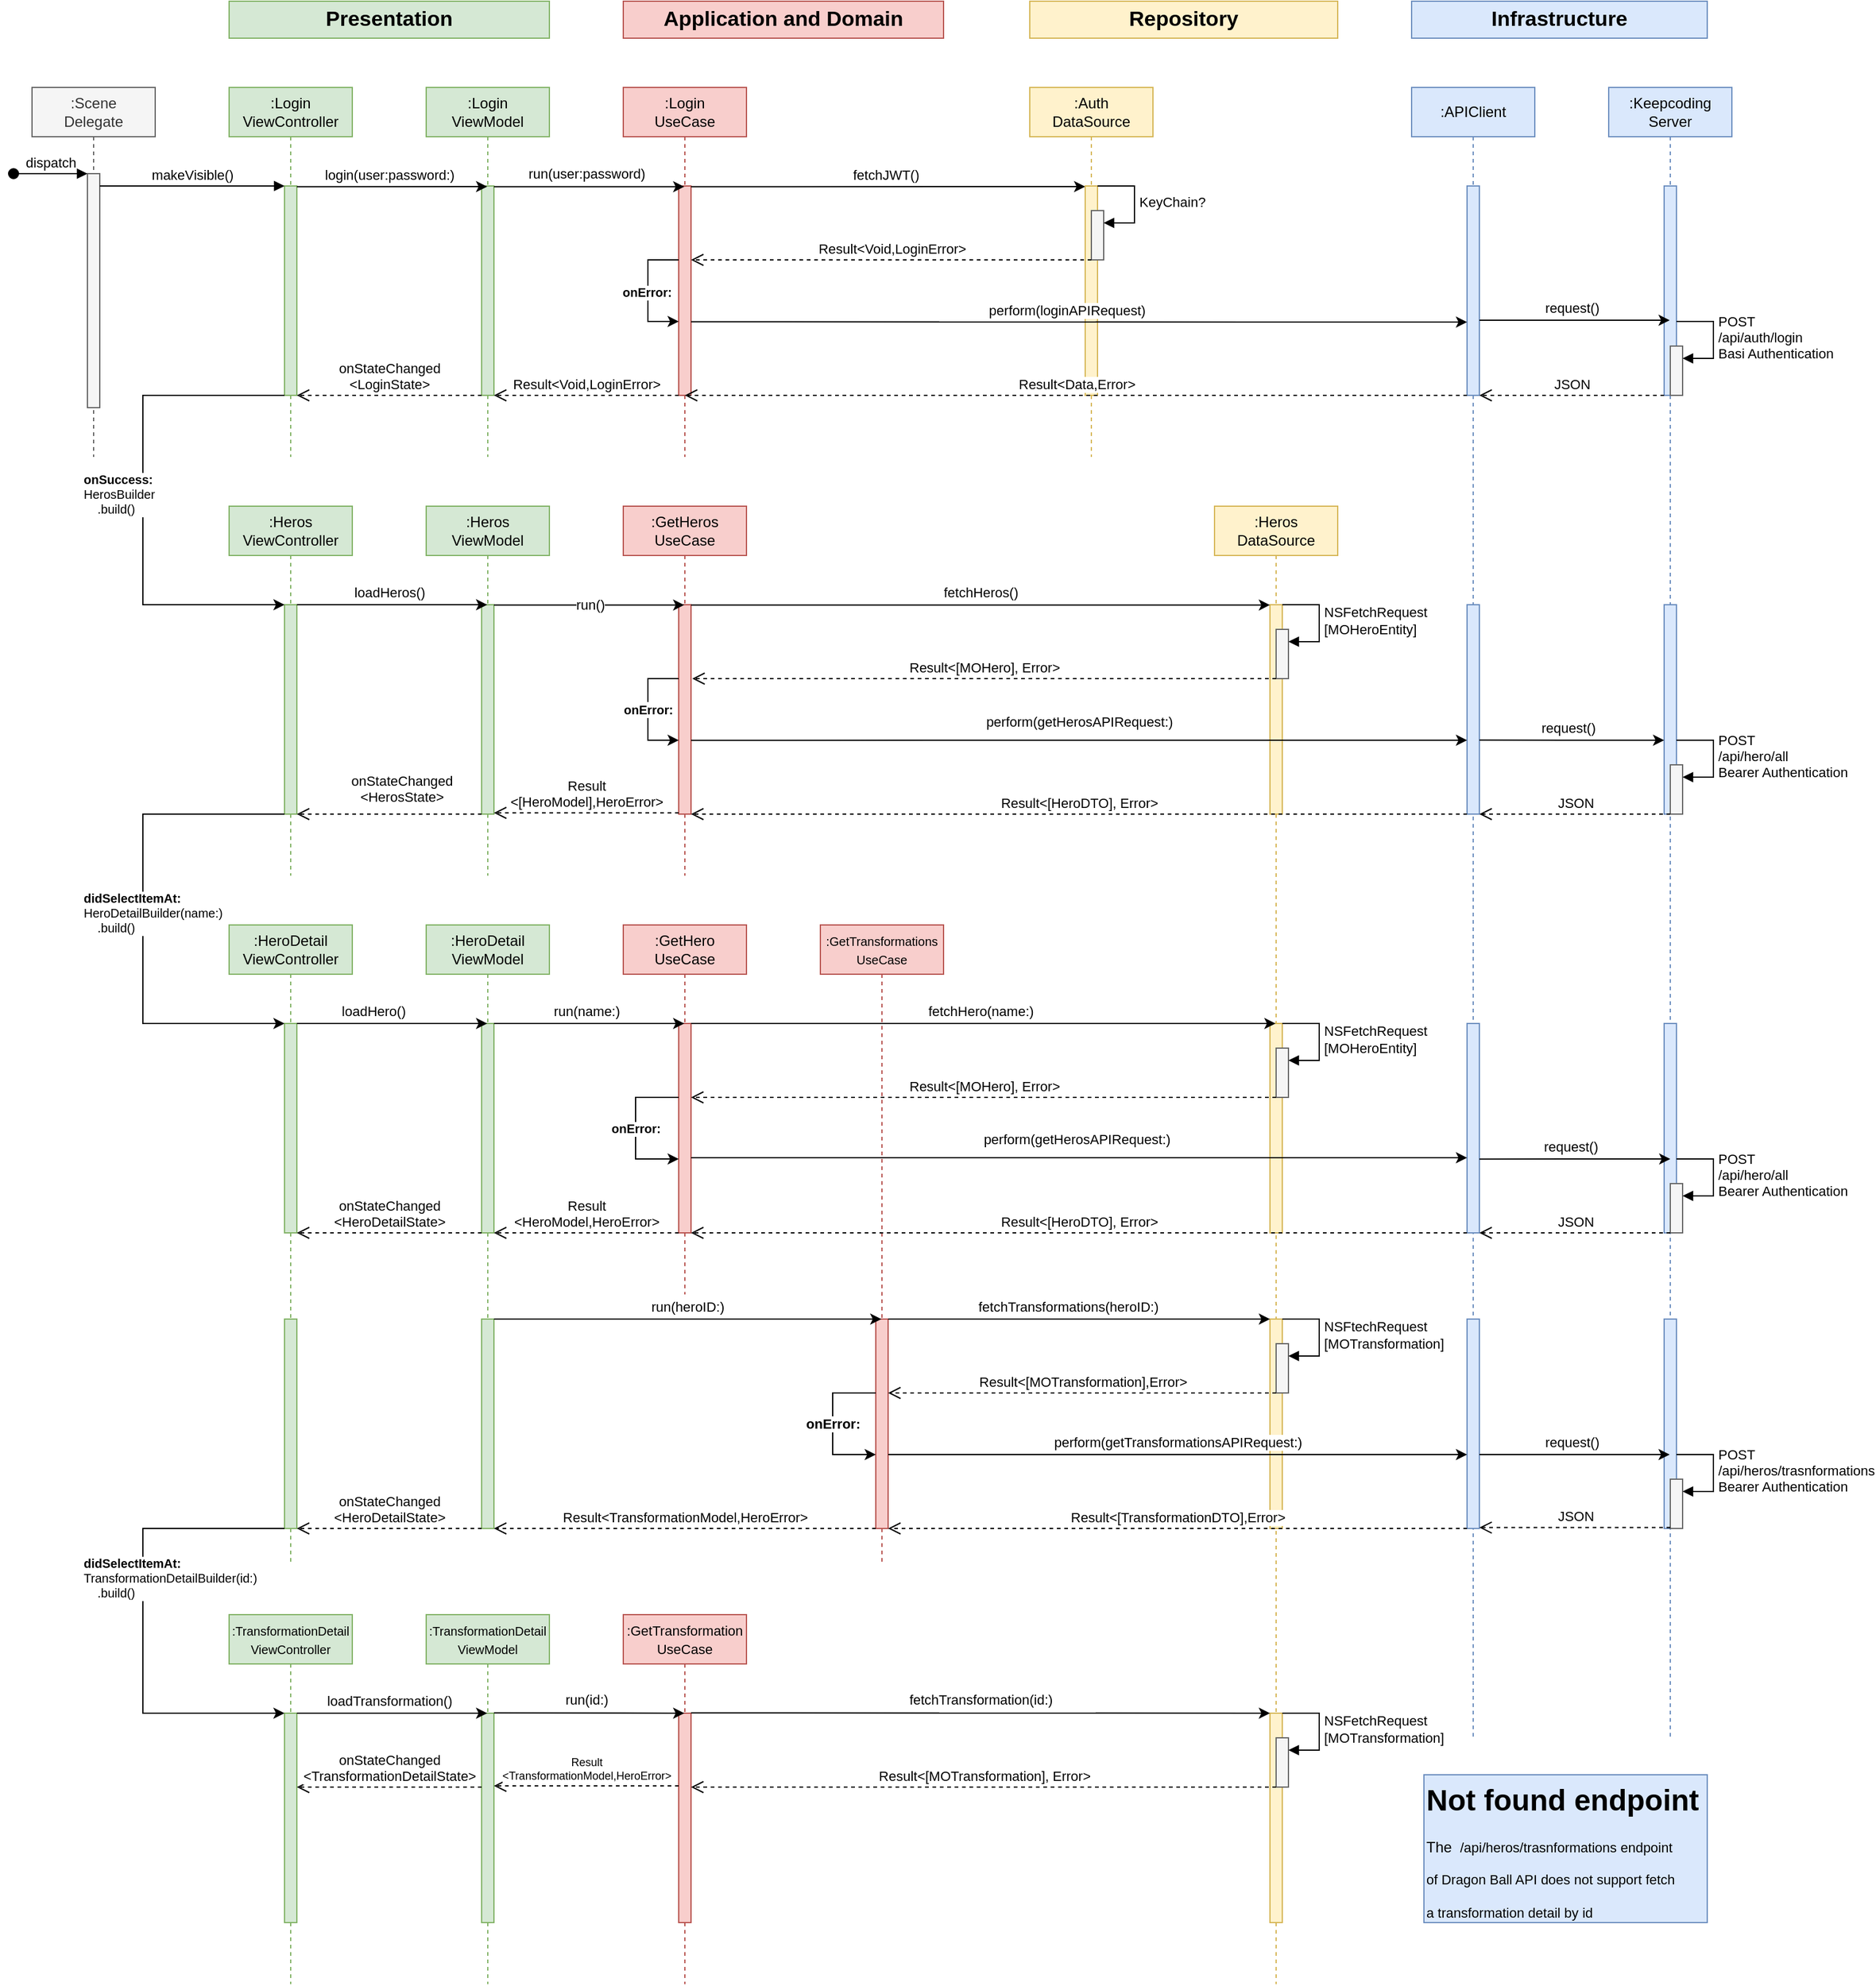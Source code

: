 <mxfile version="26.1.1">
  <diagram name="Page-1" id="2YBvvXClWsGukQMizWep">
    <mxGraphModel dx="2369" dy="1197" grid="1" gridSize="10" guides="1" tooltips="1" connect="1" arrows="1" fold="1" page="1" pageScale="1" pageWidth="850" pageHeight="1100" math="0" shadow="0">
      <root>
        <mxCell id="0" />
        <mxCell id="1" parent="0" />
        <mxCell id="aM9ryv3xv72pqoxQDRHE-1" value=":Scene&lt;div&gt;Delegate&lt;/div&gt;" style="shape=umlLifeline;perimeter=lifelinePerimeter;whiteSpace=wrap;html=1;container=0;dropTarget=0;collapsible=0;recursiveResize=0;outlineConnect=0;portConstraint=eastwest;newEdgeStyle={&quot;edgeStyle&quot;:&quot;elbowEdgeStyle&quot;,&quot;elbow&quot;:&quot;vertical&quot;,&quot;curved&quot;:0,&quot;rounded&quot;:0};fillColor=#f5f5f5;fontColor=#333333;strokeColor=#666666;" parent="1" vertex="1">
          <mxGeometry x="40" y="110" width="100" height="300" as="geometry" />
        </mxCell>
        <mxCell id="aM9ryv3xv72pqoxQDRHE-2" value="" style="html=1;points=[];perimeter=orthogonalPerimeter;outlineConnect=0;targetShapes=umlLifeline;portConstraint=eastwest;newEdgeStyle={&quot;edgeStyle&quot;:&quot;elbowEdgeStyle&quot;,&quot;elbow&quot;:&quot;vertical&quot;,&quot;curved&quot;:0,&quot;rounded&quot;:0};fillColor=#f5f5f5;fontColor=#333333;strokeColor=#666666;" parent="aM9ryv3xv72pqoxQDRHE-1" vertex="1">
          <mxGeometry x="45" y="70" width="10" height="190" as="geometry" />
        </mxCell>
        <mxCell id="aM9ryv3xv72pqoxQDRHE-3" value="dispatch" style="html=1;verticalAlign=bottom;startArrow=oval;endArrow=block;startSize=8;edgeStyle=elbowEdgeStyle;elbow=vertical;curved=0;rounded=0;" parent="aM9ryv3xv72pqoxQDRHE-1" target="aM9ryv3xv72pqoxQDRHE-2" edge="1">
          <mxGeometry relative="1" as="geometry">
            <mxPoint x="-15" y="70" as="sourcePoint" />
          </mxGeometry>
        </mxCell>
        <mxCell id="aM9ryv3xv72pqoxQDRHE-5" value=":Login&lt;div&gt;ViewController&lt;/div&gt;" style="shape=umlLifeline;perimeter=lifelinePerimeter;whiteSpace=wrap;html=1;container=0;dropTarget=0;collapsible=0;recursiveResize=0;outlineConnect=0;portConstraint=eastwest;newEdgeStyle={&quot;edgeStyle&quot;:&quot;elbowEdgeStyle&quot;,&quot;elbow&quot;:&quot;vertical&quot;,&quot;curved&quot;:0,&quot;rounded&quot;:0};fillColor=#d5e8d4;strokeColor=#82b366;" parent="1" vertex="1">
          <mxGeometry x="200" y="110" width="100" height="300" as="geometry" />
        </mxCell>
        <mxCell id="aM9ryv3xv72pqoxQDRHE-6" value="" style="html=1;points=[];perimeter=orthogonalPerimeter;outlineConnect=0;targetShapes=umlLifeline;portConstraint=eastwest;newEdgeStyle={&quot;edgeStyle&quot;:&quot;elbowEdgeStyle&quot;,&quot;elbow&quot;:&quot;vertical&quot;,&quot;curved&quot;:0,&quot;rounded&quot;:0};fillColor=#d5e8d4;strokeColor=#82b366;" parent="aM9ryv3xv72pqoxQDRHE-5" vertex="1">
          <mxGeometry x="45" y="80" width="10" height="170" as="geometry" />
        </mxCell>
        <mxCell id="aM9ryv3xv72pqoxQDRHE-7" value="makeVisible()" style="html=1;verticalAlign=bottom;endArrow=block;edgeStyle=elbowEdgeStyle;elbow=horizontal;curved=0;rounded=0;" parent="1" source="aM9ryv3xv72pqoxQDRHE-2" target="aM9ryv3xv72pqoxQDRHE-6" edge="1">
          <mxGeometry relative="1" as="geometry">
            <mxPoint x="195" y="200" as="sourcePoint" />
            <Array as="points">
              <mxPoint x="180" y="190" />
            </Array>
          </mxGeometry>
        </mxCell>
        <mxCell id="2vcO9atcq3-CdVQeZ948-4" value=":Heros&lt;div&gt;ViewController&lt;/div&gt;" style="shape=umlLifeline;perimeter=lifelinePerimeter;whiteSpace=wrap;html=1;container=0;dropTarget=0;collapsible=0;recursiveResize=0;outlineConnect=0;portConstraint=eastwest;newEdgeStyle={&quot;edgeStyle&quot;:&quot;elbowEdgeStyle&quot;,&quot;elbow&quot;:&quot;vertical&quot;,&quot;curved&quot;:0,&quot;rounded&quot;:0};fillColor=#d5e8d4;strokeColor=#82b366;" parent="1" vertex="1">
          <mxGeometry x="200" y="450" width="100" height="300" as="geometry" />
        </mxCell>
        <mxCell id="2vcO9atcq3-CdVQeZ948-5" value="" style="html=1;points=[];perimeter=orthogonalPerimeter;outlineConnect=0;targetShapes=umlLifeline;portConstraint=eastwest;newEdgeStyle={&quot;edgeStyle&quot;:&quot;elbowEdgeStyle&quot;,&quot;elbow&quot;:&quot;vertical&quot;,&quot;curved&quot;:0,&quot;rounded&quot;:0};fillColor=#d5e8d4;strokeColor=#82b366;" parent="2vcO9atcq3-CdVQeZ948-4" vertex="1">
          <mxGeometry x="45" y="80" width="10" height="170" as="geometry" />
        </mxCell>
        <mxCell id="2vcO9atcq3-CdVQeZ948-6" value=":Hero&lt;span style=&quot;background-color: transparent; color: light-dark(rgb(0, 0, 0), rgb(255, 255, 255));&quot;&gt;Detail&lt;/span&gt;&lt;div&gt;&lt;span style=&quot;background-color: transparent; color: light-dark(rgb(0, 0, 0), rgb(255, 255, 255));&quot;&gt;ViewController&lt;/span&gt;&lt;/div&gt;" style="shape=umlLifeline;perimeter=lifelinePerimeter;whiteSpace=wrap;html=1;container=0;dropTarget=0;collapsible=0;recursiveResize=0;outlineConnect=0;portConstraint=eastwest;newEdgeStyle={&quot;edgeStyle&quot;:&quot;elbowEdgeStyle&quot;,&quot;elbow&quot;:&quot;vertical&quot;,&quot;curved&quot;:0,&quot;rounded&quot;:0};fillColor=#d5e8d4;strokeColor=#82b366;" parent="1" vertex="1">
          <mxGeometry x="200" y="790" width="100" height="520" as="geometry" />
        </mxCell>
        <mxCell id="2vcO9atcq3-CdVQeZ948-7" value="" style="html=1;points=[];perimeter=orthogonalPerimeter;outlineConnect=0;targetShapes=umlLifeline;portConstraint=eastwest;newEdgeStyle={&quot;edgeStyle&quot;:&quot;elbowEdgeStyle&quot;,&quot;elbow&quot;:&quot;vertical&quot;,&quot;curved&quot;:0,&quot;rounded&quot;:0};fillColor=#d5e8d4;strokeColor=#82b366;" parent="2vcO9atcq3-CdVQeZ948-6" vertex="1">
          <mxGeometry x="45" y="80" width="10" height="170" as="geometry" />
        </mxCell>
        <mxCell id="2vcO9atcq3-CdVQeZ948-8" value="&lt;font style=&quot;font-size: 10px;&quot;&gt;:Transformation&lt;span style=&quot;background-color: transparent; color: light-dark(rgb(0, 0, 0), rgb(255, 255, 255));&quot;&gt;Detail&lt;/span&gt;&lt;/font&gt;&lt;div&gt;&lt;font style=&quot;font-size: 10px;&quot;&gt;&lt;span style=&quot;background-color: transparent; color: light-dark(rgb(0, 0, 0), rgb(255, 255, 255));&quot;&gt;ViewController&lt;/span&gt;&lt;/font&gt;&lt;/div&gt;" style="shape=umlLifeline;perimeter=lifelinePerimeter;whiteSpace=wrap;html=1;container=0;dropTarget=0;collapsible=0;recursiveResize=0;outlineConnect=0;portConstraint=eastwest;newEdgeStyle={&quot;edgeStyle&quot;:&quot;elbowEdgeStyle&quot;,&quot;elbow&quot;:&quot;vertical&quot;,&quot;curved&quot;:0,&quot;rounded&quot;:0};fillColor=#d5e8d4;strokeColor=#82b366;" parent="1" vertex="1">
          <mxGeometry x="200" y="1350" width="100" height="300" as="geometry" />
        </mxCell>
        <mxCell id="2vcO9atcq3-CdVQeZ948-9" value="" style="html=1;points=[];perimeter=orthogonalPerimeter;outlineConnect=0;targetShapes=umlLifeline;portConstraint=eastwest;newEdgeStyle={&quot;edgeStyle&quot;:&quot;elbowEdgeStyle&quot;,&quot;elbow&quot;:&quot;vertical&quot;,&quot;curved&quot;:0,&quot;rounded&quot;:0};fillColor=#d5e8d4;strokeColor=#82b366;" parent="2vcO9atcq3-CdVQeZ948-8" vertex="1">
          <mxGeometry x="45" y="80" width="10" height="170" as="geometry" />
        </mxCell>
        <mxCell id="2vcO9atcq3-CdVQeZ948-10" value=":Login&lt;div&gt;UseCase&lt;/div&gt;" style="shape=umlLifeline;perimeter=lifelinePerimeter;whiteSpace=wrap;html=1;container=0;dropTarget=0;collapsible=0;recursiveResize=0;outlineConnect=0;portConstraint=eastwest;newEdgeStyle={&quot;edgeStyle&quot;:&quot;elbowEdgeStyle&quot;,&quot;elbow&quot;:&quot;vertical&quot;,&quot;curved&quot;:0,&quot;rounded&quot;:0};fillColor=#f8cecc;strokeColor=#b85450;" parent="1" vertex="1">
          <mxGeometry x="520" y="110" width="100" height="300" as="geometry" />
        </mxCell>
        <mxCell id="2vcO9atcq3-CdVQeZ948-11" value="" style="html=1;points=[];perimeter=orthogonalPerimeter;outlineConnect=0;targetShapes=umlLifeline;portConstraint=eastwest;newEdgeStyle={&quot;edgeStyle&quot;:&quot;elbowEdgeStyle&quot;,&quot;elbow&quot;:&quot;vertical&quot;,&quot;curved&quot;:0,&quot;rounded&quot;:0};fillColor=#f8cecc;strokeColor=#b85450;" parent="2vcO9atcq3-CdVQeZ948-10" vertex="1">
          <mxGeometry x="45" y="80" width="10" height="170" as="geometry" />
        </mxCell>
        <mxCell id="W0oevVWpfDYC1-zcSMYY-26" value="" style="edgeStyle=elbowEdgeStyle;rounded=0;orthogonalLoop=1;jettySize=auto;html=1;elbow=vertical;curved=0;" edge="1" parent="2vcO9atcq3-CdVQeZ948-10" source="2vcO9atcq3-CdVQeZ948-11" target="2vcO9atcq3-CdVQeZ948-11">
          <mxGeometry relative="1" as="geometry">
            <mxPoint x="-70" y="190" as="targetPoint" />
            <Array as="points">
              <mxPoint x="20" y="140" />
            </Array>
          </mxGeometry>
        </mxCell>
        <mxCell id="W0oevVWpfDYC1-zcSMYY-28" value="&lt;b&gt;onError:&lt;/b&gt;" style="edgeLabel;html=1;align=center;verticalAlign=middle;resizable=0;points=[];fontSize=10;" vertex="1" connectable="0" parent="W0oevVWpfDYC1-zcSMYY-26">
          <mxGeometry x="0.266" y="-1" relative="1" as="geometry">
            <mxPoint y="-13" as="offset" />
          </mxGeometry>
        </mxCell>
        <mxCell id="2vcO9atcq3-CdVQeZ948-12" value=":GetHeros&lt;div&gt;UseCase&lt;/div&gt;" style="shape=umlLifeline;perimeter=lifelinePerimeter;whiteSpace=wrap;html=1;container=0;dropTarget=0;collapsible=0;recursiveResize=0;outlineConnect=0;portConstraint=eastwest;newEdgeStyle={&quot;edgeStyle&quot;:&quot;elbowEdgeStyle&quot;,&quot;elbow&quot;:&quot;vertical&quot;,&quot;curved&quot;:0,&quot;rounded&quot;:0};fillColor=#f8cecc;strokeColor=#b85450;" parent="1" vertex="1">
          <mxGeometry x="520" y="450" width="100" height="300" as="geometry" />
        </mxCell>
        <mxCell id="2vcO9atcq3-CdVQeZ948-13" value="" style="html=1;points=[];perimeter=orthogonalPerimeter;outlineConnect=0;targetShapes=umlLifeline;portConstraint=eastwest;newEdgeStyle={&quot;edgeStyle&quot;:&quot;elbowEdgeStyle&quot;,&quot;elbow&quot;:&quot;vertical&quot;,&quot;curved&quot;:0,&quot;rounded&quot;:0};fillColor=#f8cecc;strokeColor=#b85450;" parent="2vcO9atcq3-CdVQeZ948-12" vertex="1">
          <mxGeometry x="45" y="80" width="10" height="170" as="geometry" />
        </mxCell>
        <mxCell id="W0oevVWpfDYC1-zcSMYY-32" value="&lt;font style=&quot;font-size: 10px;&quot;&gt;&lt;b&gt;onError:&lt;/b&gt;&lt;/font&gt;" style="edgeStyle=elbowEdgeStyle;rounded=0;orthogonalLoop=1;jettySize=auto;html=1;elbow=horizontal;curved=0;" edge="1" parent="2vcO9atcq3-CdVQeZ948-12" source="2vcO9atcq3-CdVQeZ948-13" target="2vcO9atcq3-CdVQeZ948-13">
          <mxGeometry relative="1" as="geometry">
            <mxPoint x="-70" y="160" as="targetPoint" />
            <Array as="points">
              <mxPoint x="20" y="140" />
            </Array>
          </mxGeometry>
        </mxCell>
        <mxCell id="2vcO9atcq3-CdVQeZ948-14" value=":GetHero&lt;div&gt;UseCase&lt;/div&gt;" style="shape=umlLifeline;perimeter=lifelinePerimeter;whiteSpace=wrap;html=1;container=0;dropTarget=0;collapsible=0;recursiveResize=0;outlineConnect=0;portConstraint=eastwest;newEdgeStyle={&quot;edgeStyle&quot;:&quot;elbowEdgeStyle&quot;,&quot;elbow&quot;:&quot;vertical&quot;,&quot;curved&quot;:0,&quot;rounded&quot;:0};fillColor=#f8cecc;strokeColor=#b85450;" parent="1" vertex="1">
          <mxGeometry x="520" y="790" width="100" height="300" as="geometry" />
        </mxCell>
        <mxCell id="2vcO9atcq3-CdVQeZ948-15" value="" style="html=1;points=[];perimeter=orthogonalPerimeter;outlineConnect=0;targetShapes=umlLifeline;portConstraint=eastwest;newEdgeStyle={&quot;edgeStyle&quot;:&quot;elbowEdgeStyle&quot;,&quot;elbow&quot;:&quot;vertical&quot;,&quot;curved&quot;:0,&quot;rounded&quot;:0};fillColor=#f8cecc;strokeColor=#b85450;" parent="2vcO9atcq3-CdVQeZ948-14" vertex="1">
          <mxGeometry x="45" y="80" width="10" height="170" as="geometry" />
        </mxCell>
        <mxCell id="W0oevVWpfDYC1-zcSMYY-50" value="onError:" style="edgeStyle=elbowEdgeStyle;rounded=0;orthogonalLoop=1;jettySize=auto;html=1;elbow=vertical;curved=0;fontStyle=1;fontSize=10;" edge="1" parent="2vcO9atcq3-CdVQeZ948-14" source="2vcO9atcq3-CdVQeZ948-15" target="2vcO9atcq3-CdVQeZ948-15">
          <mxGeometry relative="1" as="geometry">
            <mxPoint x="-40" y="165" as="targetPoint" />
            <Array as="points">
              <mxPoint x="10" y="140" />
            </Array>
          </mxGeometry>
        </mxCell>
        <mxCell id="2vcO9atcq3-CdVQeZ948-16" value="&lt;font style=&quot;font-size: 10px;&quot;&gt;:GetTransformations&lt;/font&gt;&lt;div&gt;&lt;font style=&quot;font-size: 10px;&quot;&gt;UseCase&lt;/font&gt;&lt;/div&gt;" style="shape=umlLifeline;perimeter=lifelinePerimeter;whiteSpace=wrap;html=1;container=0;dropTarget=0;collapsible=0;recursiveResize=0;outlineConnect=0;portConstraint=eastwest;newEdgeStyle={&quot;edgeStyle&quot;:&quot;elbowEdgeStyle&quot;,&quot;elbow&quot;:&quot;vertical&quot;,&quot;curved&quot;:0,&quot;rounded&quot;:0};fillColor=#f8cecc;strokeColor=#b85450;" parent="1" vertex="1">
          <mxGeometry x="680" y="790" width="100" height="520" as="geometry" />
        </mxCell>
        <mxCell id="2vcO9atcq3-CdVQeZ948-17" value="" style="html=1;points=[];perimeter=orthogonalPerimeter;outlineConnect=0;targetShapes=umlLifeline;portConstraint=eastwest;newEdgeStyle={&quot;edgeStyle&quot;:&quot;elbowEdgeStyle&quot;,&quot;elbow&quot;:&quot;vertical&quot;,&quot;curved&quot;:0,&quot;rounded&quot;:0};fillColor=#f8cecc;strokeColor=#b85450;" parent="2vcO9atcq3-CdVQeZ948-16" vertex="1">
          <mxGeometry x="45" y="320" width="10" height="170" as="geometry" />
        </mxCell>
        <mxCell id="W0oevVWpfDYC1-zcSMYY-66" value="&lt;b&gt;onError:&lt;/b&gt;" style="edgeStyle=elbowEdgeStyle;rounded=0;orthogonalLoop=1;jettySize=auto;html=1;elbow=horizontal;curved=0;" edge="1" parent="2vcO9atcq3-CdVQeZ948-16" source="2vcO9atcq3-CdVQeZ948-17" target="2vcO9atcq3-CdVQeZ948-17">
          <mxGeometry relative="1" as="geometry">
            <mxPoint x="-35" y="405" as="targetPoint" />
            <Array as="points">
              <mxPoint x="10" y="380" />
            </Array>
          </mxGeometry>
        </mxCell>
        <mxCell id="2vcO9atcq3-CdVQeZ948-18" value="&lt;font style=&quot;font-size: 11px;&quot;&gt;:&lt;font style=&quot;&quot;&gt;GetTransformation&lt;/font&gt;&lt;/font&gt;&lt;div&gt;&lt;font style=&quot;font-size: 11px;&quot;&gt;UseCase&lt;/font&gt;&lt;/div&gt;" style="shape=umlLifeline;perimeter=lifelinePerimeter;whiteSpace=wrap;html=1;container=0;dropTarget=0;collapsible=0;recursiveResize=0;outlineConnect=0;portConstraint=eastwest;newEdgeStyle={&quot;edgeStyle&quot;:&quot;elbowEdgeStyle&quot;,&quot;elbow&quot;:&quot;vertical&quot;,&quot;curved&quot;:0,&quot;rounded&quot;:0};fillColor=#f8cecc;strokeColor=#b85450;" parent="1" vertex="1">
          <mxGeometry x="520" y="1350" width="100" height="300" as="geometry" />
        </mxCell>
        <mxCell id="2vcO9atcq3-CdVQeZ948-19" value="" style="html=1;points=[];perimeter=orthogonalPerimeter;outlineConnect=0;targetShapes=umlLifeline;portConstraint=eastwest;newEdgeStyle={&quot;edgeStyle&quot;:&quot;elbowEdgeStyle&quot;,&quot;elbow&quot;:&quot;vertical&quot;,&quot;curved&quot;:0,&quot;rounded&quot;:0};fillColor=#f8cecc;strokeColor=#b85450;" parent="2vcO9atcq3-CdVQeZ948-18" vertex="1">
          <mxGeometry x="45" y="80" width="10" height="170" as="geometry" />
        </mxCell>
        <mxCell id="2vcO9atcq3-CdVQeZ948-20" value=":Login&lt;div&gt;ViewModel&lt;/div&gt;" style="shape=umlLifeline;perimeter=lifelinePerimeter;whiteSpace=wrap;html=1;container=0;dropTarget=0;collapsible=0;recursiveResize=0;outlineConnect=0;portConstraint=eastwest;newEdgeStyle={&quot;edgeStyle&quot;:&quot;elbowEdgeStyle&quot;,&quot;elbow&quot;:&quot;vertical&quot;,&quot;curved&quot;:0,&quot;rounded&quot;:0};fillColor=#d5e8d4;strokeColor=#82b366;" parent="1" vertex="1">
          <mxGeometry x="360" y="110" width="100" height="300" as="geometry" />
        </mxCell>
        <mxCell id="2vcO9atcq3-CdVQeZ948-21" value="" style="html=1;points=[];perimeter=orthogonalPerimeter;outlineConnect=0;targetShapes=umlLifeline;portConstraint=eastwest;newEdgeStyle={&quot;edgeStyle&quot;:&quot;elbowEdgeStyle&quot;,&quot;elbow&quot;:&quot;vertical&quot;,&quot;curved&quot;:0,&quot;rounded&quot;:0};fillColor=#d5e8d4;strokeColor=#82b366;" parent="2vcO9atcq3-CdVQeZ948-20" vertex="1">
          <mxGeometry x="45" y="80" width="10" height="170" as="geometry" />
        </mxCell>
        <mxCell id="2vcO9atcq3-CdVQeZ948-24" value=":Keepcoding&lt;br&gt;&lt;div&gt;Server&lt;/div&gt;" style="shape=umlLifeline;perimeter=lifelinePerimeter;whiteSpace=wrap;html=1;container=0;dropTarget=0;collapsible=0;recursiveResize=0;outlineConnect=0;portConstraint=eastwest;newEdgeStyle={&quot;edgeStyle&quot;:&quot;elbowEdgeStyle&quot;,&quot;elbow&quot;:&quot;vertical&quot;,&quot;curved&quot;:0,&quot;rounded&quot;:0};fillColor=#dae8fc;strokeColor=#6c8ebf;" parent="1" vertex="1">
          <mxGeometry x="1320" y="110" width="100" height="1340" as="geometry" />
        </mxCell>
        <mxCell id="2vcO9atcq3-CdVQeZ948-25" value="" style="html=1;points=[];perimeter=orthogonalPerimeter;outlineConnect=0;targetShapes=umlLifeline;portConstraint=eastwest;newEdgeStyle={&quot;edgeStyle&quot;:&quot;elbowEdgeStyle&quot;,&quot;elbow&quot;:&quot;vertical&quot;,&quot;curved&quot;:0,&quot;rounded&quot;:0};fillColor=#dae8fc;strokeColor=#6c8ebf;" parent="2vcO9atcq3-CdVQeZ948-24" vertex="1">
          <mxGeometry x="45" y="80" width="10" height="170" as="geometry" />
        </mxCell>
        <mxCell id="2vcO9atcq3-CdVQeZ948-62" value="" style="html=1;points=[[0,0,0,0,5],[0,1,0,0,-5],[1,0,0,0,5],[1,1,0,0,-5]];perimeter=orthogonalPerimeter;outlineConnect=0;targetShapes=umlLifeline;portConstraint=eastwest;newEdgeStyle={&quot;curved&quot;:0,&quot;rounded&quot;:0};fillColor=#f5f5f5;strokeColor=#666666;fontColor=#333333;" parent="2vcO9atcq3-CdVQeZ948-24" vertex="1">
          <mxGeometry x="50" y="210" width="10" height="40" as="geometry" />
        </mxCell>
        <mxCell id="2vcO9atcq3-CdVQeZ948-63" value="POST&lt;div&gt;/api/auth/login&lt;/div&gt;&lt;div&gt;Basi Authentication&lt;/div&gt;" style="html=1;align=left;spacingLeft=2;endArrow=block;rounded=0;edgeStyle=orthogonalEdgeStyle;curved=0;rounded=0;" parent="2vcO9atcq3-CdVQeZ948-24" target="2vcO9atcq3-CdVQeZ948-62" edge="1">
          <mxGeometry relative="1" as="geometry">
            <mxPoint x="55" y="190" as="sourcePoint" />
            <Array as="points">
              <mxPoint x="85" y="220" />
            </Array>
          </mxGeometry>
        </mxCell>
        <mxCell id="2vcO9atcq3-CdVQeZ948-87" value="" style="html=1;points=[];perimeter=orthogonalPerimeter;outlineConnect=0;targetShapes=umlLifeline;portConstraint=eastwest;newEdgeStyle={&quot;edgeStyle&quot;:&quot;elbowEdgeStyle&quot;,&quot;elbow&quot;:&quot;vertical&quot;,&quot;curved&quot;:0,&quot;rounded&quot;:0};fillColor=#dae8fc;strokeColor=#6c8ebf;" parent="2vcO9atcq3-CdVQeZ948-24" vertex="1">
          <mxGeometry x="45" y="420" width="10" height="170" as="geometry" />
        </mxCell>
        <mxCell id="2vcO9atcq3-CdVQeZ948-84" value="" style="html=1;points=[[0,0,0,0,5],[0,1,0,0,-5],[1,0,0,0,5],[1,1,0,0,-5]];perimeter=orthogonalPerimeter;outlineConnect=0;targetShapes=umlLifeline;portConstraint=eastwest;newEdgeStyle={&quot;curved&quot;:0,&quot;rounded&quot;:0};fillColor=#f5f5f5;fontColor=#333333;strokeColor=#666666;" parent="2vcO9atcq3-CdVQeZ948-24" vertex="1">
          <mxGeometry x="50" y="550" width="10" height="40" as="geometry" />
        </mxCell>
        <mxCell id="2vcO9atcq3-CdVQeZ948-85" value="POST&lt;div&gt;/api/hero/all&lt;/div&gt;&lt;div&gt;Bearer Authentication&lt;/div&gt;" style="html=1;align=left;spacingLeft=2;endArrow=block;rounded=0;edgeStyle=orthogonalEdgeStyle;curved=0;rounded=0;" parent="2vcO9atcq3-CdVQeZ948-24" target="2vcO9atcq3-CdVQeZ948-84" edge="1">
          <mxGeometry relative="1" as="geometry">
            <mxPoint x="55" y="530" as="sourcePoint" />
            <Array as="points">
              <mxPoint x="85" y="560" />
            </Array>
          </mxGeometry>
        </mxCell>
        <mxCell id="W0oevVWpfDYC1-zcSMYY-36" value="" style="html=1;points=[];perimeter=orthogonalPerimeter;outlineConnect=0;targetShapes=umlLifeline;portConstraint=eastwest;newEdgeStyle={&quot;edgeStyle&quot;:&quot;elbowEdgeStyle&quot;,&quot;elbow&quot;:&quot;vertical&quot;,&quot;curved&quot;:0,&quot;rounded&quot;:0};fillColor=#dae8fc;strokeColor=#6c8ebf;" vertex="1" parent="2vcO9atcq3-CdVQeZ948-24">
          <mxGeometry x="45" y="760" width="10" height="170" as="geometry" />
        </mxCell>
        <mxCell id="W0oevVWpfDYC1-zcSMYY-37" value="" style="html=1;points=[[0,0,0,0,5],[0,1,0,0,-5],[1,0,0,0,5],[1,1,0,0,-5]];perimeter=orthogonalPerimeter;outlineConnect=0;targetShapes=umlLifeline;portConstraint=eastwest;newEdgeStyle={&quot;curved&quot;:0,&quot;rounded&quot;:0};fillColor=#f5f5f5;fontColor=#333333;strokeColor=#666666;" vertex="1" parent="2vcO9atcq3-CdVQeZ948-24">
          <mxGeometry x="50" y="890" width="10" height="40" as="geometry" />
        </mxCell>
        <mxCell id="W0oevVWpfDYC1-zcSMYY-38" value="POST&lt;div&gt;/api/hero/all&lt;/div&gt;&lt;div&gt;Bearer Authentication&lt;/div&gt;" style="html=1;align=left;spacingLeft=2;endArrow=block;rounded=0;edgeStyle=orthogonalEdgeStyle;curved=0;rounded=0;" edge="1" target="W0oevVWpfDYC1-zcSMYY-37" parent="2vcO9atcq3-CdVQeZ948-24">
          <mxGeometry relative="1" as="geometry">
            <mxPoint x="55" y="870" as="sourcePoint" />
            <Array as="points">
              <mxPoint x="85" y="900" />
            </Array>
          </mxGeometry>
        </mxCell>
        <mxCell id="W0oevVWpfDYC1-zcSMYY-68" value="" style="html=1;points=[];perimeter=orthogonalPerimeter;outlineConnect=0;targetShapes=umlLifeline;portConstraint=eastwest;newEdgeStyle={&quot;edgeStyle&quot;:&quot;elbowEdgeStyle&quot;,&quot;elbow&quot;:&quot;vertical&quot;,&quot;curved&quot;:0,&quot;rounded&quot;:0};fillColor=#dae8fc;strokeColor=#6c8ebf;" vertex="1" parent="2vcO9atcq3-CdVQeZ948-24">
          <mxGeometry x="45" y="1000" width="10" height="170" as="geometry" />
        </mxCell>
        <mxCell id="W0oevVWpfDYC1-zcSMYY-69" value="" style="html=1;points=[[0,0,0,0,5],[0,1,0,0,-5],[1,0,0,0,5],[1,1,0,0,-5]];perimeter=orthogonalPerimeter;outlineConnect=0;targetShapes=umlLifeline;portConstraint=eastwest;newEdgeStyle={&quot;curved&quot;:0,&quot;rounded&quot;:0};fillColor=#f5f5f5;fontColor=#333333;strokeColor=#666666;" vertex="1" parent="2vcO9atcq3-CdVQeZ948-24">
          <mxGeometry x="50" y="1130" width="10" height="40" as="geometry" />
        </mxCell>
        <mxCell id="W0oevVWpfDYC1-zcSMYY-70" value="POST&lt;div&gt;/api/heros/trasnformations&lt;/div&gt;&lt;div&gt;Bearer Authentication&lt;/div&gt;" style="html=1;align=left;spacingLeft=2;endArrow=block;rounded=0;edgeStyle=orthogonalEdgeStyle;curved=0;rounded=0;" edge="1" target="W0oevVWpfDYC1-zcSMYY-69" parent="2vcO9atcq3-CdVQeZ948-24">
          <mxGeometry relative="1" as="geometry">
            <mxPoint x="55" y="1110" as="sourcePoint" />
            <Array as="points">
              <mxPoint x="85" y="1140" />
            </Array>
          </mxGeometry>
        </mxCell>
        <mxCell id="2vcO9atcq3-CdVQeZ948-26" value=":Heros&lt;div&gt;ViewModel&lt;/div&gt;" style="shape=umlLifeline;perimeter=lifelinePerimeter;whiteSpace=wrap;html=1;container=0;dropTarget=0;collapsible=0;recursiveResize=0;outlineConnect=0;portConstraint=eastwest;newEdgeStyle={&quot;edgeStyle&quot;:&quot;elbowEdgeStyle&quot;,&quot;elbow&quot;:&quot;vertical&quot;,&quot;curved&quot;:0,&quot;rounded&quot;:0};fillColor=#d5e8d4;strokeColor=#82b366;" parent="1" vertex="1">
          <mxGeometry x="360" y="450" width="100" height="300" as="geometry" />
        </mxCell>
        <mxCell id="2vcO9atcq3-CdVQeZ948-27" value="" style="html=1;points=[];perimeter=orthogonalPerimeter;outlineConnect=0;targetShapes=umlLifeline;portConstraint=eastwest;newEdgeStyle={&quot;edgeStyle&quot;:&quot;elbowEdgeStyle&quot;,&quot;elbow&quot;:&quot;vertical&quot;,&quot;curved&quot;:0,&quot;rounded&quot;:0};fillColor=#d5e8d4;strokeColor=#82b366;" parent="2vcO9atcq3-CdVQeZ948-26" vertex="1">
          <mxGeometry x="45" y="80" width="10" height="170" as="geometry" />
        </mxCell>
        <mxCell id="2vcO9atcq3-CdVQeZ948-30" value=":Hero&lt;span style=&quot;background-color: transparent; color: light-dark(rgb(0, 0, 0), rgb(255, 255, 255));&quot;&gt;Detail&lt;/span&gt;&lt;div&gt;&lt;span style=&quot;background-color: transparent; color: light-dark(rgb(0, 0, 0), rgb(255, 255, 255));&quot;&gt;ViewModel&lt;/span&gt;&lt;/div&gt;" style="shape=umlLifeline;perimeter=lifelinePerimeter;whiteSpace=wrap;html=1;container=0;dropTarget=0;collapsible=0;recursiveResize=0;outlineConnect=0;portConstraint=eastwest;newEdgeStyle={&quot;edgeStyle&quot;:&quot;elbowEdgeStyle&quot;,&quot;elbow&quot;:&quot;vertical&quot;,&quot;curved&quot;:0,&quot;rounded&quot;:0};fillColor=#d5e8d4;strokeColor=#82b366;" parent="1" vertex="1">
          <mxGeometry x="360" y="790" width="100" height="490" as="geometry" />
        </mxCell>
        <mxCell id="2vcO9atcq3-CdVQeZ948-31" value="" style="html=1;points=[];perimeter=orthogonalPerimeter;outlineConnect=0;targetShapes=umlLifeline;portConstraint=eastwest;newEdgeStyle={&quot;edgeStyle&quot;:&quot;elbowEdgeStyle&quot;,&quot;elbow&quot;:&quot;vertical&quot;,&quot;curved&quot;:0,&quot;rounded&quot;:0};fillColor=#d5e8d4;strokeColor=#82b366;" parent="2vcO9atcq3-CdVQeZ948-30" vertex="1">
          <mxGeometry x="45" y="80" width="10" height="170" as="geometry" />
        </mxCell>
        <mxCell id="W0oevVWpfDYC1-zcSMYY-53" value="" style="html=1;points=[];perimeter=orthogonalPerimeter;outlineConnect=0;targetShapes=umlLifeline;portConstraint=eastwest;newEdgeStyle={&quot;edgeStyle&quot;:&quot;elbowEdgeStyle&quot;,&quot;elbow&quot;:&quot;vertical&quot;,&quot;curved&quot;:0,&quot;rounded&quot;:0};fillColor=#d5e8d4;strokeColor=#82b366;" vertex="1" parent="2vcO9atcq3-CdVQeZ948-30">
          <mxGeometry x="45" y="320" width="10" height="170" as="geometry" />
        </mxCell>
        <mxCell id="2vcO9atcq3-CdVQeZ948-32" value="&lt;font style=&quot;font-size: 10px;&quot;&gt;:Transformation&lt;span style=&quot;background-color: transparent; color: light-dark(rgb(0, 0, 0), rgb(255, 255, 255));&quot;&gt;Detail&lt;/span&gt;&lt;/font&gt;&lt;div&gt;&lt;font style=&quot;font-size: 10px;&quot;&gt;&lt;span style=&quot;background-color: transparent; color: light-dark(rgb(0, 0, 0), rgb(255, 255, 255));&quot;&gt;ViewModel&lt;/span&gt;&lt;/font&gt;&lt;/div&gt;" style="shape=umlLifeline;perimeter=lifelinePerimeter;whiteSpace=wrap;html=1;container=0;dropTarget=0;collapsible=0;recursiveResize=0;outlineConnect=0;portConstraint=eastwest;newEdgeStyle={&quot;edgeStyle&quot;:&quot;elbowEdgeStyle&quot;,&quot;elbow&quot;:&quot;vertical&quot;,&quot;curved&quot;:0,&quot;rounded&quot;:0};fillColor=#d5e8d4;strokeColor=#82b366;" parent="1" vertex="1">
          <mxGeometry x="360" y="1350" width="100" height="300" as="geometry" />
        </mxCell>
        <mxCell id="2vcO9atcq3-CdVQeZ948-33" value="" style="html=1;points=[];perimeter=orthogonalPerimeter;outlineConnect=0;targetShapes=umlLifeline;portConstraint=eastwest;newEdgeStyle={&quot;edgeStyle&quot;:&quot;elbowEdgeStyle&quot;,&quot;elbow&quot;:&quot;vertical&quot;,&quot;curved&quot;:0,&quot;rounded&quot;:0};fillColor=#d5e8d4;strokeColor=#82b366;" parent="2vcO9atcq3-CdVQeZ948-32" vertex="1">
          <mxGeometry x="45" y="80" width="10" height="170" as="geometry" />
        </mxCell>
        <mxCell id="2vcO9atcq3-CdVQeZ948-34" value="Presentation" style="text;html=1;align=center;verticalAlign=middle;whiteSpace=wrap;rounded=0;fontSize=17;fontStyle=1;fillColor=#d5e8d4;strokeColor=#82b366;" parent="1" vertex="1">
          <mxGeometry x="200" y="40" width="260" height="30" as="geometry" />
        </mxCell>
        <mxCell id="2vcO9atcq3-CdVQeZ948-35" value="Application and Domain" style="text;html=1;align=center;verticalAlign=middle;whiteSpace=wrap;rounded=0;fontSize=17;fontStyle=1;fillColor=#f8cecc;strokeColor=#b85450;" parent="1" vertex="1">
          <mxGeometry x="520" y="40" width="260" height="30" as="geometry" />
        </mxCell>
        <mxCell id="2vcO9atcq3-CdVQeZ948-36" value="Repository" style="text;html=1;align=center;verticalAlign=middle;whiteSpace=wrap;rounded=0;fontSize=17;fontStyle=1;fillColor=#fff2cc;strokeColor=#d6b656;" parent="1" vertex="1">
          <mxGeometry x="850" y="40" width="250" height="30" as="geometry" />
        </mxCell>
        <mxCell id="2vcO9atcq3-CdVQeZ948-37" value=":APIClient" style="shape=umlLifeline;perimeter=lifelinePerimeter;whiteSpace=wrap;html=1;container=0;dropTarget=0;collapsible=0;recursiveResize=0;outlineConnect=0;portConstraint=eastwest;newEdgeStyle={&quot;edgeStyle&quot;:&quot;elbowEdgeStyle&quot;,&quot;elbow&quot;:&quot;vertical&quot;,&quot;curved&quot;:0,&quot;rounded&quot;:0};fillColor=#dae8fc;strokeColor=#6c8ebf;" parent="1" vertex="1">
          <mxGeometry x="1160" y="110" width="100" height="1340" as="geometry" />
        </mxCell>
        <mxCell id="2vcO9atcq3-CdVQeZ948-38" value="" style="html=1;points=[];perimeter=orthogonalPerimeter;outlineConnect=0;targetShapes=umlLifeline;portConstraint=eastwest;newEdgeStyle={&quot;edgeStyle&quot;:&quot;elbowEdgeStyle&quot;,&quot;elbow&quot;:&quot;vertical&quot;,&quot;curved&quot;:0,&quot;rounded&quot;:0};fillColor=#dae8fc;strokeColor=#6c8ebf;" parent="2vcO9atcq3-CdVQeZ948-37" vertex="1">
          <mxGeometry x="45" y="80" width="10" height="170" as="geometry" />
        </mxCell>
        <mxCell id="2vcO9atcq3-CdVQeZ948-81" value="" style="html=1;points=[];perimeter=orthogonalPerimeter;outlineConnect=0;targetShapes=umlLifeline;portConstraint=eastwest;newEdgeStyle={&quot;edgeStyle&quot;:&quot;elbowEdgeStyle&quot;,&quot;elbow&quot;:&quot;vertical&quot;,&quot;curved&quot;:0,&quot;rounded&quot;:0};fillColor=#dae8fc;strokeColor=#6c8ebf;" parent="2vcO9atcq3-CdVQeZ948-37" vertex="1">
          <mxGeometry x="45" y="420" width="10" height="170" as="geometry" />
        </mxCell>
        <mxCell id="W0oevVWpfDYC1-zcSMYY-33" value="" style="html=1;points=[];perimeter=orthogonalPerimeter;outlineConnect=0;targetShapes=umlLifeline;portConstraint=eastwest;newEdgeStyle={&quot;edgeStyle&quot;:&quot;elbowEdgeStyle&quot;,&quot;elbow&quot;:&quot;vertical&quot;,&quot;curved&quot;:0,&quot;rounded&quot;:0};fillColor=#dae8fc;strokeColor=#6c8ebf;" vertex="1" parent="2vcO9atcq3-CdVQeZ948-37">
          <mxGeometry x="45" y="760" width="10" height="170" as="geometry" />
        </mxCell>
        <mxCell id="W0oevVWpfDYC1-zcSMYY-55" value="" style="html=1;points=[];perimeter=orthogonalPerimeter;outlineConnect=0;targetShapes=umlLifeline;portConstraint=eastwest;newEdgeStyle={&quot;edgeStyle&quot;:&quot;elbowEdgeStyle&quot;,&quot;elbow&quot;:&quot;vertical&quot;,&quot;curved&quot;:0,&quot;rounded&quot;:0};fillColor=#dae8fc;strokeColor=#6c8ebf;" vertex="1" parent="2vcO9atcq3-CdVQeZ948-37">
          <mxGeometry x="45" y="1000" width="10" height="170" as="geometry" />
        </mxCell>
        <mxCell id="2vcO9atcq3-CdVQeZ948-39" value="Infrastructure" style="text;html=1;align=center;verticalAlign=middle;whiteSpace=wrap;rounded=0;fontSize=17;fontStyle=1;fillColor=#dae8fc;strokeColor=#6c8ebf;" parent="1" vertex="1">
          <mxGeometry x="1160" y="40" width="240" height="30" as="geometry" />
        </mxCell>
        <mxCell id="2vcO9atcq3-CdVQeZ948-46" value="login(user:password:)" style="edgeStyle=elbowEdgeStyle;rounded=0;orthogonalLoop=1;jettySize=auto;html=1;elbow=vertical;curved=0;" parent="1" edge="1">
          <mxGeometry x="-0.029" y="10" relative="1" as="geometry">
            <mxPoint x="255" y="190.609" as="sourcePoint" />
            <mxPoint x="409.5" y="190.609" as="targetPoint" />
            <mxPoint as="offset" />
          </mxGeometry>
        </mxCell>
        <mxCell id="2vcO9atcq3-CdVQeZ948-50" value="run(user:password)" style="edgeStyle=elbowEdgeStyle;rounded=0;orthogonalLoop=1;jettySize=auto;html=1;elbow=horizontal;curved=0;" parent="1" edge="1">
          <mxGeometry x="-0.029" y="11" relative="1" as="geometry">
            <mxPoint x="415" y="190.609" as="sourcePoint" />
            <mxPoint x="569.5" y="190.609" as="targetPoint" />
            <mxPoint as="offset" />
          </mxGeometry>
        </mxCell>
        <mxCell id="2vcO9atcq3-CdVQeZ948-53" value="fetchJWT()" style="edgeStyle=elbowEdgeStyle;rounded=0;orthogonalLoop=1;jettySize=auto;html=1;elbow=vertical;curved=0;" parent="1" target="2vcO9atcq3-CdVQeZ948-58" edge="1">
          <mxGeometry x="-0.014" y="10" relative="1" as="geometry">
            <mxPoint x="575" y="190.609" as="sourcePoint" />
            <mxPoint x="889.5" y="190.609" as="targetPoint" />
            <mxPoint as="offset" />
          </mxGeometry>
        </mxCell>
        <mxCell id="2vcO9atcq3-CdVQeZ948-57" value=":Auth&lt;div&gt;DataSource&lt;/div&gt;" style="shape=umlLifeline;perimeter=lifelinePerimeter;whiteSpace=wrap;html=1;container=0;dropTarget=0;collapsible=0;recursiveResize=0;outlineConnect=0;portConstraint=eastwest;newEdgeStyle={&quot;edgeStyle&quot;:&quot;elbowEdgeStyle&quot;,&quot;elbow&quot;:&quot;vertical&quot;,&quot;curved&quot;:0,&quot;rounded&quot;:0};fillColor=#fff2cc;strokeColor=#d6b656;" parent="1" vertex="1">
          <mxGeometry x="850" y="110" width="100" height="300" as="geometry" />
        </mxCell>
        <mxCell id="2vcO9atcq3-CdVQeZ948-58" value="" style="html=1;points=[];perimeter=orthogonalPerimeter;outlineConnect=0;targetShapes=umlLifeline;portConstraint=eastwest;newEdgeStyle={&quot;edgeStyle&quot;:&quot;elbowEdgeStyle&quot;,&quot;elbow&quot;:&quot;vertical&quot;,&quot;curved&quot;:0,&quot;rounded&quot;:0};fillColor=#fff2cc;strokeColor=#d6b656;" parent="2vcO9atcq3-CdVQeZ948-57" vertex="1">
          <mxGeometry x="45" y="80" width="10" height="170" as="geometry" />
        </mxCell>
        <mxCell id="W0oevVWpfDYC1-zcSMYY-15" value="" style="html=1;points=[[0,0,0,0,5],[0,1,0,0,-5],[1,0,0,0,5],[1,1,0,0,-5]];perimeter=orthogonalPerimeter;outlineConnect=0;targetShapes=umlLifeline;portConstraint=eastwest;newEdgeStyle={&quot;curved&quot;:0,&quot;rounded&quot;:0};fillColor=#f5f5f5;fontColor=#333333;strokeColor=#666666;" vertex="1" parent="2vcO9atcq3-CdVQeZ948-57">
          <mxGeometry x="50" y="100" width="10" height="40" as="geometry" />
        </mxCell>
        <mxCell id="W0oevVWpfDYC1-zcSMYY-16" value="KeyChain?" style="html=1;align=left;spacingLeft=2;endArrow=block;rounded=0;edgeStyle=orthogonalEdgeStyle;curved=0;rounded=0;" edge="1" target="W0oevVWpfDYC1-zcSMYY-15" parent="2vcO9atcq3-CdVQeZ948-57">
          <mxGeometry relative="1" as="geometry">
            <mxPoint x="55" y="80" as="sourcePoint" />
            <Array as="points">
              <mxPoint x="85" y="110" />
            </Array>
          </mxGeometry>
        </mxCell>
        <mxCell id="2vcO9atcq3-CdVQeZ948-59" value=":Heros&lt;div&gt;DataSource&lt;/div&gt;" style="shape=umlLifeline;perimeter=lifelinePerimeter;whiteSpace=wrap;html=1;container=0;dropTarget=0;collapsible=0;recursiveResize=0;outlineConnect=0;portConstraint=eastwest;newEdgeStyle={&quot;edgeStyle&quot;:&quot;elbowEdgeStyle&quot;,&quot;elbow&quot;:&quot;vertical&quot;,&quot;curved&quot;:0,&quot;rounded&quot;:0};fillColor=#fff2cc;strokeColor=#d6b656;" parent="1" vertex="1">
          <mxGeometry x="1000" y="450" width="100" height="1200" as="geometry" />
        </mxCell>
        <mxCell id="2vcO9atcq3-CdVQeZ948-60" value="" style="html=1;points=[];perimeter=orthogonalPerimeter;outlineConnect=0;targetShapes=umlLifeline;portConstraint=eastwest;newEdgeStyle={&quot;edgeStyle&quot;:&quot;elbowEdgeStyle&quot;,&quot;elbow&quot;:&quot;vertical&quot;,&quot;curved&quot;:0,&quot;rounded&quot;:0};fillColor=#fff2cc;strokeColor=#d6b656;" parent="2vcO9atcq3-CdVQeZ948-59" vertex="1">
          <mxGeometry x="45" y="80" width="10" height="170" as="geometry" />
        </mxCell>
        <mxCell id="2vcO9atcq3-CdVQeZ948-76" value="" style="html=1;points=[[0,0,0,0,5],[0,1,0,0,-5],[1,0,0,0,5],[1,1,0,0,-5]];perimeter=orthogonalPerimeter;outlineConnect=0;targetShapes=umlLifeline;portConstraint=eastwest;newEdgeStyle={&quot;curved&quot;:0,&quot;rounded&quot;:0};fillColor=#f5f5f5;fontColor=#333333;strokeColor=#666666;" parent="2vcO9atcq3-CdVQeZ948-59" vertex="1">
          <mxGeometry x="50" y="100" width="10" height="40" as="geometry" />
        </mxCell>
        <mxCell id="2vcO9atcq3-CdVQeZ948-77" value="NSFetchRequest&lt;div&gt;[MOHeroEntity]&lt;/div&gt;" style="html=1;align=left;spacingLeft=2;endArrow=block;rounded=0;edgeStyle=orthogonalEdgeStyle;curved=0;rounded=0;" parent="2vcO9atcq3-CdVQeZ948-59" target="2vcO9atcq3-CdVQeZ948-76" edge="1">
          <mxGeometry relative="1" as="geometry">
            <mxPoint x="55" y="80" as="sourcePoint" />
            <Array as="points">
              <mxPoint x="85" y="110" />
            </Array>
          </mxGeometry>
        </mxCell>
        <mxCell id="W0oevVWpfDYC1-zcSMYY-6" value="" style="html=1;points=[];perimeter=orthogonalPerimeter;outlineConnect=0;targetShapes=umlLifeline;portConstraint=eastwest;newEdgeStyle={&quot;edgeStyle&quot;:&quot;elbowEdgeStyle&quot;,&quot;elbow&quot;:&quot;vertical&quot;,&quot;curved&quot;:0,&quot;rounded&quot;:0};fillColor=#fff2cc;strokeColor=#d6b656;" vertex="1" parent="2vcO9atcq3-CdVQeZ948-59">
          <mxGeometry x="45" y="420" width="10" height="170" as="geometry" />
        </mxCell>
        <mxCell id="W0oevVWpfDYC1-zcSMYY-9" value="" style="html=1;points=[[0,0,0,0,5],[0,1,0,0,-5],[1,0,0,0,5],[1,1,0,0,-5]];perimeter=orthogonalPerimeter;outlineConnect=0;targetShapes=umlLifeline;portConstraint=eastwest;newEdgeStyle={&quot;curved&quot;:0,&quot;rounded&quot;:0};fillColor=#f5f5f5;fontColor=#333333;strokeColor=#666666;" vertex="1" parent="2vcO9atcq3-CdVQeZ948-59">
          <mxGeometry x="50" y="440" width="10" height="40" as="geometry" />
        </mxCell>
        <mxCell id="W0oevVWpfDYC1-zcSMYY-10" value="NSFetchRequest&lt;div&gt;[MOHeroEntity]&lt;/div&gt;" style="html=1;align=left;spacingLeft=2;endArrow=block;rounded=0;edgeStyle=orthogonalEdgeStyle;curved=0;rounded=0;" edge="1" target="W0oevVWpfDYC1-zcSMYY-9" parent="2vcO9atcq3-CdVQeZ948-59">
          <mxGeometry relative="1" as="geometry">
            <mxPoint x="55" y="420" as="sourcePoint" />
            <Array as="points">
              <mxPoint x="85" y="450" />
            </Array>
          </mxGeometry>
        </mxCell>
        <mxCell id="W0oevVWpfDYC1-zcSMYY-59" value="" style="html=1;points=[];perimeter=orthogonalPerimeter;outlineConnect=0;targetShapes=umlLifeline;portConstraint=eastwest;newEdgeStyle={&quot;edgeStyle&quot;:&quot;elbowEdgeStyle&quot;,&quot;elbow&quot;:&quot;vertical&quot;,&quot;curved&quot;:0,&quot;rounded&quot;:0};fillColor=#fff2cc;strokeColor=#d6b656;" vertex="1" parent="2vcO9atcq3-CdVQeZ948-59">
          <mxGeometry x="45" y="660" width="10" height="170" as="geometry" />
        </mxCell>
        <mxCell id="W0oevVWpfDYC1-zcSMYY-62" value="" style="html=1;points=[[0,0,0,0,5],[0,1,0,0,-5],[1,0,0,0,5],[1,1,0,0,-5]];perimeter=orthogonalPerimeter;outlineConnect=0;targetShapes=umlLifeline;portConstraint=eastwest;newEdgeStyle={&quot;curved&quot;:0,&quot;rounded&quot;:0};fillColor=#f5f5f5;fontColor=#333333;strokeColor=#666666;" vertex="1" parent="2vcO9atcq3-CdVQeZ948-59">
          <mxGeometry x="50" y="680" width="10" height="40" as="geometry" />
        </mxCell>
        <mxCell id="W0oevVWpfDYC1-zcSMYY-63" value="NSFtechRequest&lt;div&gt;[MOTransformation]&lt;/div&gt;" style="html=1;align=left;spacingLeft=2;endArrow=block;rounded=0;edgeStyle=orthogonalEdgeStyle;curved=0;rounded=0;" edge="1" target="W0oevVWpfDYC1-zcSMYY-62" parent="2vcO9atcq3-CdVQeZ948-59">
          <mxGeometry relative="1" as="geometry">
            <mxPoint x="55" y="660" as="sourcePoint" />
            <Array as="points">
              <mxPoint x="85" y="690" />
            </Array>
          </mxGeometry>
        </mxCell>
        <mxCell id="W0oevVWpfDYC1-zcSMYY-85" value="" style="html=1;points=[];perimeter=orthogonalPerimeter;outlineConnect=0;targetShapes=umlLifeline;portConstraint=eastwest;newEdgeStyle={&quot;edgeStyle&quot;:&quot;elbowEdgeStyle&quot;,&quot;elbow&quot;:&quot;vertical&quot;,&quot;curved&quot;:0,&quot;rounded&quot;:0};fillColor=#fff2cc;strokeColor=#d6b656;" vertex="1" parent="2vcO9atcq3-CdVQeZ948-59">
          <mxGeometry x="45" y="980" width="10" height="170" as="geometry" />
        </mxCell>
        <mxCell id="W0oevVWpfDYC1-zcSMYY-87" value="" style="html=1;points=[[0,0,0,0,5],[0,1,0,0,-5],[1,0,0,0,5],[1,1,0,0,-5]];perimeter=orthogonalPerimeter;outlineConnect=0;targetShapes=umlLifeline;portConstraint=eastwest;newEdgeStyle={&quot;curved&quot;:0,&quot;rounded&quot;:0};fillColor=#f5f5f5;fontColor=#333333;strokeColor=#666666;" vertex="1" parent="2vcO9atcq3-CdVQeZ948-59">
          <mxGeometry x="50" y="1000" width="10" height="40" as="geometry" />
        </mxCell>
        <mxCell id="W0oevVWpfDYC1-zcSMYY-88" value="NSFetchRequest&lt;div&gt;[MOTransformation]&lt;/div&gt;" style="html=1;align=left;spacingLeft=2;endArrow=block;rounded=0;edgeStyle=orthogonalEdgeStyle;curved=0;rounded=0;" edge="1" target="W0oevVWpfDYC1-zcSMYY-87" parent="2vcO9atcq3-CdVQeZ948-59">
          <mxGeometry relative="1" as="geometry">
            <mxPoint x="55" y="980" as="sourcePoint" />
            <Array as="points">
              <mxPoint x="85" y="1010" />
            </Array>
          </mxGeometry>
        </mxCell>
        <mxCell id="2vcO9atcq3-CdVQeZ948-64" value="JSON" style="html=1;verticalAlign=bottom;endArrow=open;dashed=1;endSize=8;curved=0;rounded=0;" parent="1" source="2vcO9atcq3-CdVQeZ948-25" edge="1">
          <mxGeometry relative="1" as="geometry">
            <mxPoint x="1360" y="360" as="sourcePoint" />
            <mxPoint x="1215.0" y="360" as="targetPoint" />
          </mxGeometry>
        </mxCell>
        <mxCell id="2vcO9atcq3-CdVQeZ948-69" value="&lt;span style=&quot;color: rgb(0, 0, 0); font-family: Helvetica; font-size: 11px; font-style: normal; font-variant-ligatures: normal; font-variant-caps: normal; font-weight: 400; letter-spacing: normal; orphans: 2; text-align: center; text-indent: 0px; text-transform: none; widows: 2; word-spacing: 0px; -webkit-text-stroke-width: 0px; white-space: nowrap; background-color: rgb(255, 255, 255); text-decoration-thickness: initial; text-decoration-style: initial; text-decoration-color: initial; display: inline !important; float: none;&quot;&gt;Result&amp;lt;Void,LoginError&amp;gt;&lt;/span&gt;" style="html=1;verticalAlign=bottom;endArrow=open;dashed=1;endSize=8;curved=0;rounded=0;" parent="1" edge="1">
          <mxGeometry relative="1" as="geometry">
            <mxPoint x="565.0" y="360" as="sourcePoint" />
            <mxPoint x="415.0" y="360" as="targetPoint" />
          </mxGeometry>
        </mxCell>
        <mxCell id="2vcO9atcq3-CdVQeZ948-70" value="onStateChanged&lt;div&gt;&amp;lt;LoginState&amp;gt;&lt;/div&gt;" style="html=1;verticalAlign=bottom;endArrow=open;dashed=1;endSize=8;curved=0;rounded=0;" parent="1" edge="1">
          <mxGeometry relative="1" as="geometry">
            <mxPoint x="405" y="360" as="sourcePoint" />
            <mxPoint x="255" y="360" as="targetPoint" />
          </mxGeometry>
        </mxCell>
        <mxCell id="2vcO9atcq3-CdVQeZ948-71" value="&lt;div&gt;&lt;b&gt;onSuccess:&lt;/b&gt;&lt;/div&gt;HerosBuilder&lt;div&gt;&amp;nbsp; &amp;nbsp; .build()&lt;/div&gt;" style="rounded=0;orthogonalLoop=1;jettySize=auto;html=1;edgeStyle=orthogonalEdgeStyle;elbow=vertical;fontSize=10;align=left;" parent="1" target="2vcO9atcq3-CdVQeZ948-5" edge="1">
          <mxGeometry x="-0.025" y="-50" relative="1" as="geometry">
            <mxPoint x="245" y="360.0" as="sourcePoint" />
            <mxPoint x="140" y="714.98" as="targetPoint" />
            <Array as="points">
              <mxPoint x="130" y="360" />
              <mxPoint x="130" y="530" />
            </Array>
            <mxPoint as="offset" />
          </mxGeometry>
        </mxCell>
        <mxCell id="2vcO9atcq3-CdVQeZ948-72" value="loadHeros()" style="edgeStyle=elbowEdgeStyle;rounded=0;orthogonalLoop=1;jettySize=auto;html=1;elbow=vertical;curved=0;" parent="1" source="2vcO9atcq3-CdVQeZ948-5" target="2vcO9atcq3-CdVQeZ948-26" edge="1">
          <mxGeometry x="-0.029" y="10" relative="1" as="geometry">
            <Array as="points">
              <mxPoint x="330" y="530" />
            </Array>
            <mxPoint as="offset" />
          </mxGeometry>
        </mxCell>
        <mxCell id="2vcO9atcq3-CdVQeZ948-73" value="run()" style="edgeStyle=elbowEdgeStyle;rounded=0;orthogonalLoop=1;jettySize=auto;html=1;elbow=horizontal;curved=0;" parent="1" edge="1">
          <mxGeometry relative="1" as="geometry">
            <mxPoint x="415.0" y="530.238" as="sourcePoint" />
            <mxPoint x="569.5" y="530.238" as="targetPoint" />
          </mxGeometry>
        </mxCell>
        <mxCell id="2vcO9atcq3-CdVQeZ948-75" value="fetchHeros()" style="edgeStyle=elbowEdgeStyle;rounded=0;orthogonalLoop=1;jettySize=auto;html=1;elbow=horizontal;curved=0;" parent="1" edge="1">
          <mxGeometry x="-0.002" y="10" relative="1" as="geometry">
            <mxPoint x="575" y="530.238" as="sourcePoint" />
            <mxPoint x="1045" y="530.238" as="targetPoint" />
            <mxPoint as="offset" />
          </mxGeometry>
        </mxCell>
        <mxCell id="2vcO9atcq3-CdVQeZ948-78" value="Result&amp;lt;[MOHero], Error&amp;gt;" style="html=1;verticalAlign=bottom;endArrow=open;dashed=1;endSize=8;curved=0;rounded=0;" parent="1" source="2vcO9atcq3-CdVQeZ948-76" edge="1">
          <mxGeometry relative="1" as="geometry">
            <mxPoint x="1040" y="590" as="sourcePoint" />
            <mxPoint x="576.0" y="590" as="targetPoint" />
          </mxGeometry>
        </mxCell>
        <mxCell id="2vcO9atcq3-CdVQeZ948-82" value="perform(getHerosAPIRequest:)" style="edgeStyle=elbowEdgeStyle;rounded=0;orthogonalLoop=1;jettySize=auto;html=1;elbow=vertical;curved=0;" parent="1" edge="1">
          <mxGeometry y="15" relative="1" as="geometry">
            <mxPoint x="575" y="640.075" as="sourcePoint" />
            <mxPoint x="1205" y="640.075" as="targetPoint" />
            <mxPoint as="offset" />
          </mxGeometry>
        </mxCell>
        <mxCell id="2vcO9atcq3-CdVQeZ948-83" value="Result&amp;lt;[HeroDTO], Error&amp;gt;" style="html=1;verticalAlign=bottom;endArrow=open;dashed=1;endSize=8;curved=0;rounded=0;" parent="1" edge="1" source="2vcO9atcq3-CdVQeZ948-81">
          <mxGeometry relative="1" as="geometry">
            <mxPoint x="1190" y="700" as="sourcePoint" />
            <mxPoint x="575" y="700" as="targetPoint" />
          </mxGeometry>
        </mxCell>
        <mxCell id="2vcO9atcq3-CdVQeZ948-86" value="" style="edgeStyle=elbowEdgeStyle;rounded=0;orthogonalLoop=1;jettySize=auto;html=1;elbow=vertical;curved=0;" parent="1" edge="1">
          <mxGeometry relative="1" as="geometry">
            <mxPoint x="1215" y="639.889" as="sourcePoint" />
            <mxPoint x="1365.0" y="639.909" as="targetPoint" />
          </mxGeometry>
        </mxCell>
        <mxCell id="W0oevVWpfDYC1-zcSMYY-14" value="request()" style="edgeLabel;html=1;align=center;verticalAlign=middle;resizable=0;points=[];" vertex="1" connectable="0" parent="2vcO9atcq3-CdVQeZ948-86">
          <mxGeometry x="-0.139" y="-1" relative="1" as="geometry">
            <mxPoint x="7" y="-11" as="offset" />
          </mxGeometry>
        </mxCell>
        <mxCell id="2vcO9atcq3-CdVQeZ948-89" value="Result&lt;div&gt;&amp;lt;[HeroModel],HeroError&amp;gt;&lt;/div&gt;" style="html=1;verticalAlign=bottom;endArrow=open;dashed=1;endSize=8;curved=0;rounded=0;" parent="1" edge="1">
          <mxGeometry relative="1" as="geometry">
            <mxPoint x="565" y="699" as="sourcePoint" />
            <mxPoint x="415" y="699" as="targetPoint" />
          </mxGeometry>
        </mxCell>
        <mxCell id="2vcO9atcq3-CdVQeZ948-90" value="onStateChanged&lt;div&gt;&amp;lt;HerosState&amp;gt;&lt;/div&gt;" style="html=1;verticalAlign=bottom;endArrow=open;dashed=1;endSize=8;curved=0;rounded=0;" parent="1" edge="1">
          <mxGeometry x="-0.133" y="-5" relative="1" as="geometry">
            <mxPoint x="405" y="700" as="sourcePoint" />
            <mxPoint x="255" y="700" as="targetPoint" />
            <mxPoint as="offset" />
          </mxGeometry>
        </mxCell>
        <mxCell id="W0oevVWpfDYC1-zcSMYY-1" value="" style="edgeStyle=elbowEdgeStyle;rounded=0;orthogonalLoop=1;jettySize=auto;html=1;elbow=vertical;curved=0;" edge="1" parent="1">
          <mxGeometry relative="1" as="geometry">
            <mxPoint x="255" y="870" as="sourcePoint" />
            <mxPoint x="409.5" y="870" as="targetPoint" />
          </mxGeometry>
        </mxCell>
        <mxCell id="W0oevVWpfDYC1-zcSMYY-2" value="loadHero()" style="edgeLabel;html=1;align=center;verticalAlign=middle;resizable=0;points=[];" vertex="1" connectable="0" parent="W0oevVWpfDYC1-zcSMYY-1">
          <mxGeometry x="-0.197" y="-1" relative="1" as="geometry">
            <mxPoint y="-11" as="offset" />
          </mxGeometry>
        </mxCell>
        <mxCell id="W0oevVWpfDYC1-zcSMYY-3" value="" style="edgeStyle=elbowEdgeStyle;rounded=0;orthogonalLoop=1;jettySize=auto;html=1;elbow=vertical;curved=0;" edge="1" parent="1">
          <mxGeometry relative="1" as="geometry">
            <mxPoint x="415" y="870" as="sourcePoint" />
            <mxPoint x="569.5" y="870" as="targetPoint" />
          </mxGeometry>
        </mxCell>
        <mxCell id="W0oevVWpfDYC1-zcSMYY-4" value="run(name:)" style="edgeLabel;html=1;align=center;verticalAlign=middle;resizable=0;points=[];" vertex="1" connectable="0" parent="W0oevVWpfDYC1-zcSMYY-3">
          <mxGeometry x="-0.033" y="3" relative="1" as="geometry">
            <mxPoint y="-7" as="offset" />
          </mxGeometry>
        </mxCell>
        <mxCell id="W0oevVWpfDYC1-zcSMYY-5" value="fetchHero(name:)" style="edgeStyle=elbowEdgeStyle;rounded=0;orthogonalLoop=1;jettySize=auto;html=1;elbow=vertical;curved=0;" edge="1" parent="1" target="2vcO9atcq3-CdVQeZ948-59">
          <mxGeometry x="-0.009" y="10" relative="1" as="geometry">
            <mxPoint x="575" y="870" as="sourcePoint" />
            <mxPoint x="729.5" y="870" as="targetPoint" />
            <mxPoint as="offset" />
          </mxGeometry>
        </mxCell>
        <mxCell id="W0oevVWpfDYC1-zcSMYY-13" value="perform(getHerosAPIRequest:)" style="edgeStyle=elbowEdgeStyle;rounded=0;orthogonalLoop=1;jettySize=auto;html=1;elbow=vertical;curved=0;" edge="1" parent="1">
          <mxGeometry x="-0.008" y="15" relative="1" as="geometry">
            <mxPoint x="575" y="979" as="sourcePoint" />
            <mxPoint x="1205" y="979" as="targetPoint" />
            <Array as="points">
              <mxPoint x="890" y="979" />
            </Array>
            <mxPoint as="offset" />
          </mxGeometry>
        </mxCell>
        <mxCell id="W0oevVWpfDYC1-zcSMYY-21" value="perform(loginAPIRequest)" style="edgeStyle=elbowEdgeStyle;rounded=0;orthogonalLoop=1;jettySize=auto;html=1;elbow=vertical;curved=0;" edge="1" parent="1">
          <mxGeometry x="-0.032" y="10" relative="1" as="geometry">
            <mxPoint x="575" y="300.286" as="sourcePoint" />
            <mxPoint x="1205" y="300.286" as="targetPoint" />
            <mxPoint as="offset" />
          </mxGeometry>
        </mxCell>
        <mxCell id="W0oevVWpfDYC1-zcSMYY-22" value="request()" style="edgeStyle=elbowEdgeStyle;rounded=0;orthogonalLoop=1;jettySize=auto;html=1;elbow=vertical;curved=0;" edge="1" parent="1">
          <mxGeometry x="-0.029" y="10" relative="1" as="geometry">
            <mxPoint x="1215" y="299" as="sourcePoint" />
            <mxPoint x="1369.5" y="299" as="targetPoint" />
            <mxPoint as="offset" />
          </mxGeometry>
        </mxCell>
        <mxCell id="W0oevVWpfDYC1-zcSMYY-34" value="" style="edgeStyle=elbowEdgeStyle;rounded=0;orthogonalLoop=1;jettySize=auto;html=1;elbow=vertical;curved=0;" edge="1" parent="1">
          <mxGeometry relative="1" as="geometry">
            <mxPoint x="1215" y="980.111" as="sourcePoint" />
            <mxPoint x="1370.0" y="980.279" as="targetPoint" />
          </mxGeometry>
        </mxCell>
        <mxCell id="W0oevVWpfDYC1-zcSMYY-35" value="request()" style="edgeLabel;html=1;align=center;verticalAlign=middle;resizable=0;points=[];" vertex="1" connectable="0" parent="W0oevVWpfDYC1-zcSMYY-34">
          <mxGeometry x="-0.139" y="-1" relative="1" as="geometry">
            <mxPoint x="7" y="-11" as="offset" />
          </mxGeometry>
        </mxCell>
        <mxCell id="W0oevVWpfDYC1-zcSMYY-39" value="Result&amp;lt;[HeroDTO], Error&amp;gt;" style="html=1;verticalAlign=bottom;endArrow=open;dashed=1;endSize=8;curved=0;rounded=0;" edge="1" parent="1">
          <mxGeometry relative="1" as="geometry">
            <mxPoint x="1205" y="1040" as="sourcePoint" />
            <mxPoint x="575" y="1040" as="targetPoint" />
          </mxGeometry>
        </mxCell>
        <mxCell id="W0oevVWpfDYC1-zcSMYY-42" value="Result&amp;lt;Data,Error&amp;gt;" style="html=1;verticalAlign=bottom;endArrow=open;dashed=1;endSize=8;curved=0;rounded=0;" edge="1" parent="1">
          <mxGeometry relative="1" as="geometry">
            <mxPoint x="1205" y="360" as="sourcePoint" />
            <mxPoint x="569.987" y="360" as="targetPoint" />
          </mxGeometry>
        </mxCell>
        <mxCell id="W0oevVWpfDYC1-zcSMYY-43" value="JSON" style="html=1;verticalAlign=bottom;endArrow=open;dashed=1;endSize=8;curved=0;rounded=0;" edge="1" parent="1" target="2vcO9atcq3-CdVQeZ948-81">
          <mxGeometry relative="1" as="geometry">
            <mxPoint x="1370" y="700" as="sourcePoint" />
            <mxPoint x="1290" y="700" as="targetPoint" />
          </mxGeometry>
        </mxCell>
        <mxCell id="W0oevVWpfDYC1-zcSMYY-45" value="JSON" style="html=1;verticalAlign=bottom;endArrow=open;dashed=1;endSize=8;curved=0;rounded=0;" edge="1" parent="1" target="W0oevVWpfDYC1-zcSMYY-33">
          <mxGeometry relative="1" as="geometry">
            <mxPoint x="1370" y="1040" as="sourcePoint" />
            <mxPoint x="1290" y="1040" as="targetPoint" />
          </mxGeometry>
        </mxCell>
        <mxCell id="W0oevVWpfDYC1-zcSMYY-46" value="Result&lt;div&gt;&amp;lt;HeroModel,HeroError&amp;gt;&lt;/div&gt;" style="html=1;verticalAlign=bottom;endArrow=open;dashed=1;endSize=8;curved=0;rounded=0;" edge="1" parent="1">
          <mxGeometry relative="1" as="geometry">
            <mxPoint x="565" y="1040" as="sourcePoint" />
            <mxPoint x="415" y="1040" as="targetPoint" />
          </mxGeometry>
        </mxCell>
        <mxCell id="W0oevVWpfDYC1-zcSMYY-54" value="run(heroID:)" style="edgeStyle=elbowEdgeStyle;rounded=0;orthogonalLoop=1;jettySize=auto;html=1;elbow=horizontal;curved=0;" edge="1" parent="1">
          <mxGeometry x="-0.002" y="10" relative="1" as="geometry">
            <mxPoint x="415" y="1110" as="sourcePoint" />
            <mxPoint x="729.5" y="1110" as="targetPoint" />
            <mxPoint as="offset" />
          </mxGeometry>
        </mxCell>
        <mxCell id="W0oevVWpfDYC1-zcSMYY-56" value="perform(getTransformationsAPIRequest:)" style="edgeStyle=elbowEdgeStyle;rounded=0;orthogonalLoop=1;jettySize=auto;html=1;elbow=vertical;curved=0;" edge="1" parent="1">
          <mxGeometry y="10" relative="1" as="geometry">
            <mxPoint x="735" y="1220.013" as="sourcePoint" />
            <mxPoint x="1205" y="1220.013" as="targetPoint" />
            <mxPoint as="offset" />
          </mxGeometry>
        </mxCell>
        <mxCell id="W0oevVWpfDYC1-zcSMYY-60" value="" style="edgeStyle=elbowEdgeStyle;rounded=0;orthogonalLoop=1;jettySize=auto;html=1;elbow=vertical;curved=0;" edge="1" parent="1">
          <mxGeometry relative="1" as="geometry">
            <mxPoint x="735" y="1110.003" as="sourcePoint" />
            <mxPoint x="1045" y="1110.003" as="targetPoint" />
          </mxGeometry>
        </mxCell>
        <mxCell id="W0oevVWpfDYC1-zcSMYY-61" value="fetchTransformations(heroID:)" style="edgeLabel;html=1;align=center;verticalAlign=middle;resizable=0;points=[];" vertex="1" connectable="0" parent="W0oevVWpfDYC1-zcSMYY-60">
          <mxGeometry x="-0.204" relative="1" as="geometry">
            <mxPoint x="22" y="-10" as="offset" />
          </mxGeometry>
        </mxCell>
        <mxCell id="W0oevVWpfDYC1-zcSMYY-64" value="Result&amp;lt;[MOTransformation],Error&amp;gt;" style="html=1;verticalAlign=bottom;endArrow=open;dashed=1;endSize=8;curved=0;rounded=0;" edge="1" parent="1" target="2vcO9atcq3-CdVQeZ948-17">
          <mxGeometry relative="1" as="geometry">
            <mxPoint x="1050" y="1170" as="sourcePoint" />
            <mxPoint x="970" y="1170" as="targetPoint" />
          </mxGeometry>
        </mxCell>
        <mxCell id="W0oevVWpfDYC1-zcSMYY-67" value="request()" style="edgeStyle=elbowEdgeStyle;rounded=0;orthogonalLoop=1;jettySize=auto;html=1;elbow=vertical;curved=0;" edge="1" parent="1" source="W0oevVWpfDYC1-zcSMYY-55" target="2vcO9atcq3-CdVQeZ948-24">
          <mxGeometry x="-0.029" y="10" relative="1" as="geometry">
            <Array as="points">
              <mxPoint x="1270" y="1220" />
            </Array>
            <mxPoint as="offset" />
          </mxGeometry>
        </mxCell>
        <mxCell id="W0oevVWpfDYC1-zcSMYY-71" value="JSON" style="html=1;verticalAlign=bottom;endArrow=open;dashed=1;endSize=8;curved=0;rounded=0;" edge="1" parent="1" target="W0oevVWpfDYC1-zcSMYY-55">
          <mxGeometry relative="1" as="geometry">
            <mxPoint x="1370" y="1279.29" as="sourcePoint" />
            <mxPoint x="1290" y="1279.29" as="targetPoint" />
          </mxGeometry>
        </mxCell>
        <mxCell id="W0oevVWpfDYC1-zcSMYY-72" value="Result&amp;lt;[TransformationDTO],Error&amp;gt;" style="html=1;verticalAlign=bottom;endArrow=open;dashed=1;endSize=8;curved=0;rounded=0;" edge="1" parent="1" target="2vcO9atcq3-CdVQeZ948-17">
          <mxGeometry relative="1" as="geometry">
            <mxPoint x="1205" y="1280" as="sourcePoint" />
            <mxPoint x="740" y="1280" as="targetPoint" />
          </mxGeometry>
        </mxCell>
        <mxCell id="W0oevVWpfDYC1-zcSMYY-73" value="Result&amp;lt;[MOHero], Error&amp;gt;" style="html=1;verticalAlign=bottom;endArrow=open;dashed=1;endSize=8;curved=0;rounded=0;" edge="1" parent="1" target="2vcO9atcq3-CdVQeZ948-15">
          <mxGeometry relative="1" as="geometry">
            <mxPoint x="1050" y="930" as="sourcePoint" />
            <mxPoint x="970" y="930" as="targetPoint" />
          </mxGeometry>
        </mxCell>
        <mxCell id="W0oevVWpfDYC1-zcSMYY-74" value="Result&amp;lt;Void,LoginError&amp;gt;" style="html=1;verticalAlign=bottom;endArrow=open;dashed=1;endSize=8;curved=0;rounded=0;" edge="1" parent="1" target="2vcO9atcq3-CdVQeZ948-11">
          <mxGeometry relative="1" as="geometry">
            <mxPoint x="900" y="250" as="sourcePoint" />
            <mxPoint x="820" y="250" as="targetPoint" />
          </mxGeometry>
        </mxCell>
        <mxCell id="W0oevVWpfDYC1-zcSMYY-75" value="Result&lt;span style=&quot;background-color: light-dark(#ffffff, var(--ge-dark-color, #121212)); color: light-dark(rgb(0, 0, 0), rgb(255, 255, 255));&quot;&gt;&amp;lt;TransformationModel,HeroError&amp;gt;&lt;/span&gt;" style="html=1;verticalAlign=bottom;endArrow=open;dashed=1;endSize=8;curved=0;rounded=0;" edge="1" parent="1">
          <mxGeometry relative="1" as="geometry">
            <mxPoint x="725" y="1280" as="sourcePoint" />
            <mxPoint x="415" y="1280" as="targetPoint" />
          </mxGeometry>
        </mxCell>
        <mxCell id="W0oevVWpfDYC1-zcSMYY-76" value="onStateChanged&lt;div&gt;&amp;lt;HeroDetailState&amp;gt;&lt;/div&gt;" style="html=1;verticalAlign=bottom;endArrow=open;dashed=1;endSize=8;curved=0;rounded=0;" edge="1" parent="1">
          <mxGeometry relative="1" as="geometry">
            <mxPoint x="405" y="1040" as="sourcePoint" />
            <mxPoint x="255" y="1040" as="targetPoint" />
          </mxGeometry>
        </mxCell>
        <mxCell id="W0oevVWpfDYC1-zcSMYY-77" value="" style="html=1;points=[];perimeter=orthogonalPerimeter;outlineConnect=0;targetShapes=umlLifeline;portConstraint=eastwest;newEdgeStyle={&quot;edgeStyle&quot;:&quot;elbowEdgeStyle&quot;,&quot;elbow&quot;:&quot;vertical&quot;,&quot;curved&quot;:0,&quot;rounded&quot;:0};fillColor=#d5e8d4;strokeColor=#82b366;" vertex="1" parent="1">
          <mxGeometry x="245" y="1110" width="10" height="170" as="geometry" />
        </mxCell>
        <mxCell id="W0oevVWpfDYC1-zcSMYY-78" value="onStateChanged&lt;div&gt;&amp;lt;HeroDetailState&amp;gt;&lt;/div&gt;" style="html=1;verticalAlign=bottom;endArrow=open;dashed=1;endSize=8;curved=0;rounded=0;" edge="1" parent="1">
          <mxGeometry relative="1" as="geometry">
            <mxPoint x="405" y="1280" as="sourcePoint" />
            <mxPoint x="255" y="1280" as="targetPoint" />
          </mxGeometry>
        </mxCell>
        <mxCell id="W0oevVWpfDYC1-zcSMYY-83" value="loadTransformation()" style="edgeStyle=elbowEdgeStyle;rounded=0;orthogonalLoop=1;jettySize=auto;html=1;elbow=vertical;curved=0;" edge="1" parent="1">
          <mxGeometry x="-0.029" y="10" relative="1" as="geometry">
            <mxPoint x="255" y="1430" as="sourcePoint" />
            <mxPoint x="409.5" y="1430" as="targetPoint" />
            <mxPoint as="offset" />
          </mxGeometry>
        </mxCell>
        <mxCell id="W0oevVWpfDYC1-zcSMYY-84" value="run(id:)" style="edgeStyle=elbowEdgeStyle;rounded=0;orthogonalLoop=1;jettySize=auto;html=1;elbow=vertical;curved=0;" edge="1" parent="1">
          <mxGeometry x="-0.029" y="11" relative="1" as="geometry">
            <mxPoint x="415" y="1429.759" as="sourcePoint" />
            <mxPoint x="569.5" y="1429.759" as="targetPoint" />
            <mxPoint as="offset" />
          </mxGeometry>
        </mxCell>
        <mxCell id="W0oevVWpfDYC1-zcSMYY-86" value="fetchTransformation(id:)" style="edgeStyle=elbowEdgeStyle;rounded=0;orthogonalLoop=1;jettySize=auto;html=1;elbow=vertical;curved=0;" edge="1" parent="1">
          <mxGeometry y="11" relative="1" as="geometry">
            <mxPoint x="575" y="1429.759" as="sourcePoint" />
            <mxPoint x="1045" y="1429.759" as="targetPoint" />
            <mxPoint as="offset" />
          </mxGeometry>
        </mxCell>
        <mxCell id="W0oevVWpfDYC1-zcSMYY-90" value="&lt;b&gt;didSelectItemAt:&lt;/b&gt;&lt;div&gt;HeroDetailBuilder(name:)&lt;/div&gt;&lt;div&gt;&amp;nbsp; &amp;nbsp; .build()&lt;/div&gt;" style="rounded=0;orthogonalLoop=1;jettySize=auto;html=1;edgeStyle=orthogonalEdgeStyle;elbow=vertical;fontSize=10;align=left;" edge="1" parent="1">
          <mxGeometry x="-0.025" y="-50" relative="1" as="geometry">
            <mxPoint x="245" y="700.0" as="sourcePoint" />
            <mxPoint x="245" y="870" as="targetPoint" />
            <Array as="points">
              <mxPoint x="130" y="700" />
              <mxPoint x="130" y="870" />
            </Array>
            <mxPoint as="offset" />
          </mxGeometry>
        </mxCell>
        <mxCell id="W0oevVWpfDYC1-zcSMYY-91" value="&lt;div&gt;&lt;b&gt;didSelectItemAt:&lt;/b&gt;&lt;/div&gt;TransformationDetailBuilder(id:)&lt;div&gt;&amp;nbsp; &amp;nbsp; .build()&lt;/div&gt;" style="rounded=0;orthogonalLoop=1;jettySize=auto;html=1;edgeStyle=orthogonalEdgeStyle;elbow=vertical;fontSize=10;align=left;" edge="1" parent="1" target="2vcO9atcq3-CdVQeZ948-9">
          <mxGeometry x="-0.184" y="-50" relative="1" as="geometry">
            <mxPoint x="245" y="1280.0" as="sourcePoint" />
            <mxPoint x="245" y="1450" as="targetPoint" />
            <Array as="points">
              <mxPoint x="130" y="1280" />
              <mxPoint x="130" y="1430" />
            </Array>
            <mxPoint as="offset" />
          </mxGeometry>
        </mxCell>
        <mxCell id="W0oevVWpfDYC1-zcSMYY-92" value="Result&amp;lt;[MOTransformation], Error&amp;gt;" style="html=1;verticalAlign=bottom;endArrow=open;dashed=1;endSize=8;curved=0;rounded=0;" edge="1" parent="1" target="2vcO9atcq3-CdVQeZ948-19">
          <mxGeometry relative="1" as="geometry">
            <mxPoint x="1050" y="1490" as="sourcePoint" />
            <mxPoint x="970" y="1490" as="targetPoint" />
          </mxGeometry>
        </mxCell>
        <mxCell id="W0oevVWpfDYC1-zcSMYY-93" value="Result&lt;div&gt;&amp;lt;TransformationModel,HeroError&amp;gt;&lt;/div&gt;" style="html=1;verticalAlign=bottom;endArrow=open;dashed=1;endSize=8;curved=0;rounded=0;fontSize=9;" edge="1" parent="1">
          <mxGeometry relative="1" as="geometry">
            <mxPoint x="565.0" y="1489" as="sourcePoint" />
            <mxPoint x="415.0" y="1489" as="targetPoint" />
          </mxGeometry>
        </mxCell>
        <mxCell id="W0oevVWpfDYC1-zcSMYY-94" value="onStateChanged&lt;div&gt;&amp;lt;TransformationDetailState&amp;gt;&lt;/div&gt;" style="html=1;verticalAlign=bottom;endArrow=open;dashed=1;endSize=8;curved=0;rounded=0;" edge="1" parent="1">
          <mxGeometry relative="1" as="geometry">
            <mxPoint x="405.0" y="1490" as="sourcePoint" />
            <mxPoint x="255" y="1490" as="targetPoint" />
          </mxGeometry>
        </mxCell>
        <mxCell id="W0oevVWpfDYC1-zcSMYY-97" value="&lt;h1 style=&quot;margin-top: 0px;&quot;&gt;Not found endpoint&lt;/h1&gt;&lt;p&gt;The&amp;nbsp;&amp;nbsp;&lt;span style=&quot;font-size: 11px; text-wrap-mode: nowrap; color: light-dark(rgb(0, 0, 0), rgb(255, 255, 255));&quot;&gt;/api/heros/trasnformations endpoint&amp;nbsp;&lt;/span&gt;&lt;/p&gt;&lt;p&gt;&lt;span style=&quot;font-size: 11px; text-wrap-mode: nowrap; color: light-dark(rgb(0, 0, 0), rgb(255, 255, 255));&quot;&gt;of Dragon Ball API does not support fetch&amp;nbsp;&lt;/span&gt;&lt;/p&gt;&lt;p&gt;&lt;span style=&quot;font-size: 11px; text-wrap-mode: nowrap; color: light-dark(rgb(0, 0, 0), rgb(255, 255, 255));&quot;&gt;a transformation detail by id&lt;/span&gt;&lt;/p&gt;" style="text;html=1;whiteSpace=wrap;overflow=hidden;rounded=0;fillColor=#dae8fc;strokeColor=#6c8ebf;labelBackgroundColor=none;" vertex="1" parent="1">
          <mxGeometry x="1170" y="1480" width="230" height="120" as="geometry" />
        </mxCell>
      </root>
    </mxGraphModel>
  </diagram>
</mxfile>
